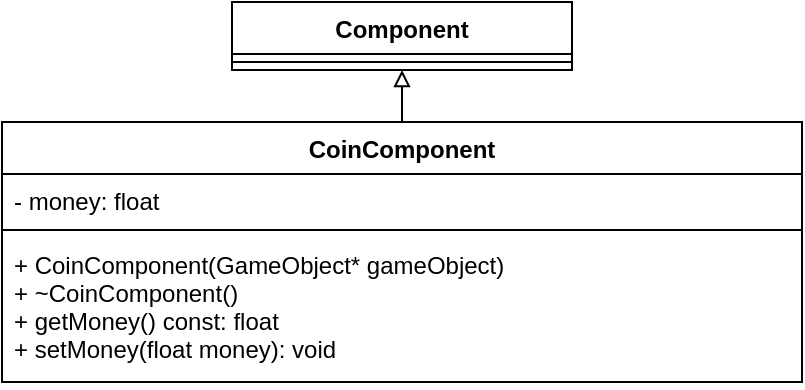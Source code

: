 <mxfile version="14.1.8" type="device"><diagram id="PgBSnlQBcC0eT4nAQLD0" name="Page-1"><mxGraphModel dx="1086" dy="806" grid="1" gridSize="10" guides="1" tooltips="1" connect="1" arrows="1" fold="1" page="1" pageScale="1" pageWidth="827" pageHeight="1169" math="0" shadow="0"><root><mxCell id="0"/><mxCell id="1" parent="0"/><mxCell id="j2ylViEyQK_8uhkQi6Kc-2" value="CoinComponent" style="swimlane;fontStyle=1;align=center;verticalAlign=top;childLayout=stackLayout;horizontal=1;startSize=26;horizontalStack=0;resizeParent=1;resizeParentMax=0;resizeLast=0;collapsible=1;marginBottom=0;" parent="1" vertex="1"><mxGeometry x="90" y="520" width="400" height="130" as="geometry"/></mxCell><mxCell id="j2ylViEyQK_8uhkQi6Kc-3" value="- money: float" style="text;strokeColor=none;fillColor=none;align=left;verticalAlign=top;spacingLeft=4;spacingRight=4;overflow=hidden;rotatable=0;points=[[0,0.5],[1,0.5]];portConstraint=eastwest;" parent="j2ylViEyQK_8uhkQi6Kc-2" vertex="1"><mxGeometry y="26" width="400" height="24" as="geometry"/></mxCell><mxCell id="j2ylViEyQK_8uhkQi6Kc-4" value="" style="line;strokeWidth=1;fillColor=none;align=left;verticalAlign=middle;spacingTop=-1;spacingLeft=3;spacingRight=3;rotatable=0;labelPosition=right;points=[];portConstraint=eastwest;" parent="j2ylViEyQK_8uhkQi6Kc-2" vertex="1"><mxGeometry y="50" width="400" height="8" as="geometry"/></mxCell><mxCell id="j2ylViEyQK_8uhkQi6Kc-5" value="+ CoinComponent(GameObject* gameObject)&#10;+ ~CoinComponent()&#10;+ getMoney() const: float &#10;+ setMoney(float money): void" style="text;strokeColor=none;fillColor=none;align=left;verticalAlign=top;spacingLeft=4;spacingRight=4;overflow=hidden;rotatable=0;points=[[0,0.5],[1,0.5]];portConstraint=eastwest;fontStyle=0" parent="j2ylViEyQK_8uhkQi6Kc-2" vertex="1"><mxGeometry y="58" width="400" height="72" as="geometry"/></mxCell><mxCell id="j2ylViEyQK_8uhkQi6Kc-6" value="Component" style="swimlane;fontStyle=1;align=center;verticalAlign=top;childLayout=stackLayout;horizontal=1;startSize=26;horizontalStack=0;resizeParent=1;resizeParentMax=0;resizeLast=0;collapsible=1;marginBottom=0;" parent="1" vertex="1"><mxGeometry x="205" y="460" width="170" height="34" as="geometry"/></mxCell><mxCell id="j2ylViEyQK_8uhkQi6Kc-8" value="" style="line;strokeWidth=1;fillColor=none;align=left;verticalAlign=middle;spacingTop=-1;spacingLeft=3;spacingRight=3;rotatable=0;labelPosition=right;points=[];portConstraint=eastwest;" parent="j2ylViEyQK_8uhkQi6Kc-6" vertex="1"><mxGeometry y="26" width="170" height="8" as="geometry"/></mxCell><mxCell id="iAMmx6rHQ0sWPKD552B4-3" value="" style="endArrow=block;html=1;exitX=0.5;exitY=0;exitDx=0;exitDy=0;entryX=0.5;entryY=1;entryDx=0;entryDy=0;endFill=0;" parent="1" source="j2ylViEyQK_8uhkQi6Kc-2" target="j2ylViEyQK_8uhkQi6Kc-6" edge="1"><mxGeometry width="50" height="50" relative="1" as="geometry"><mxPoint x="270" y="530" as="sourcePoint"/><mxPoint x="320" y="480" as="targetPoint"/></mxGeometry></mxCell></root></mxGraphModel></diagram></mxfile>